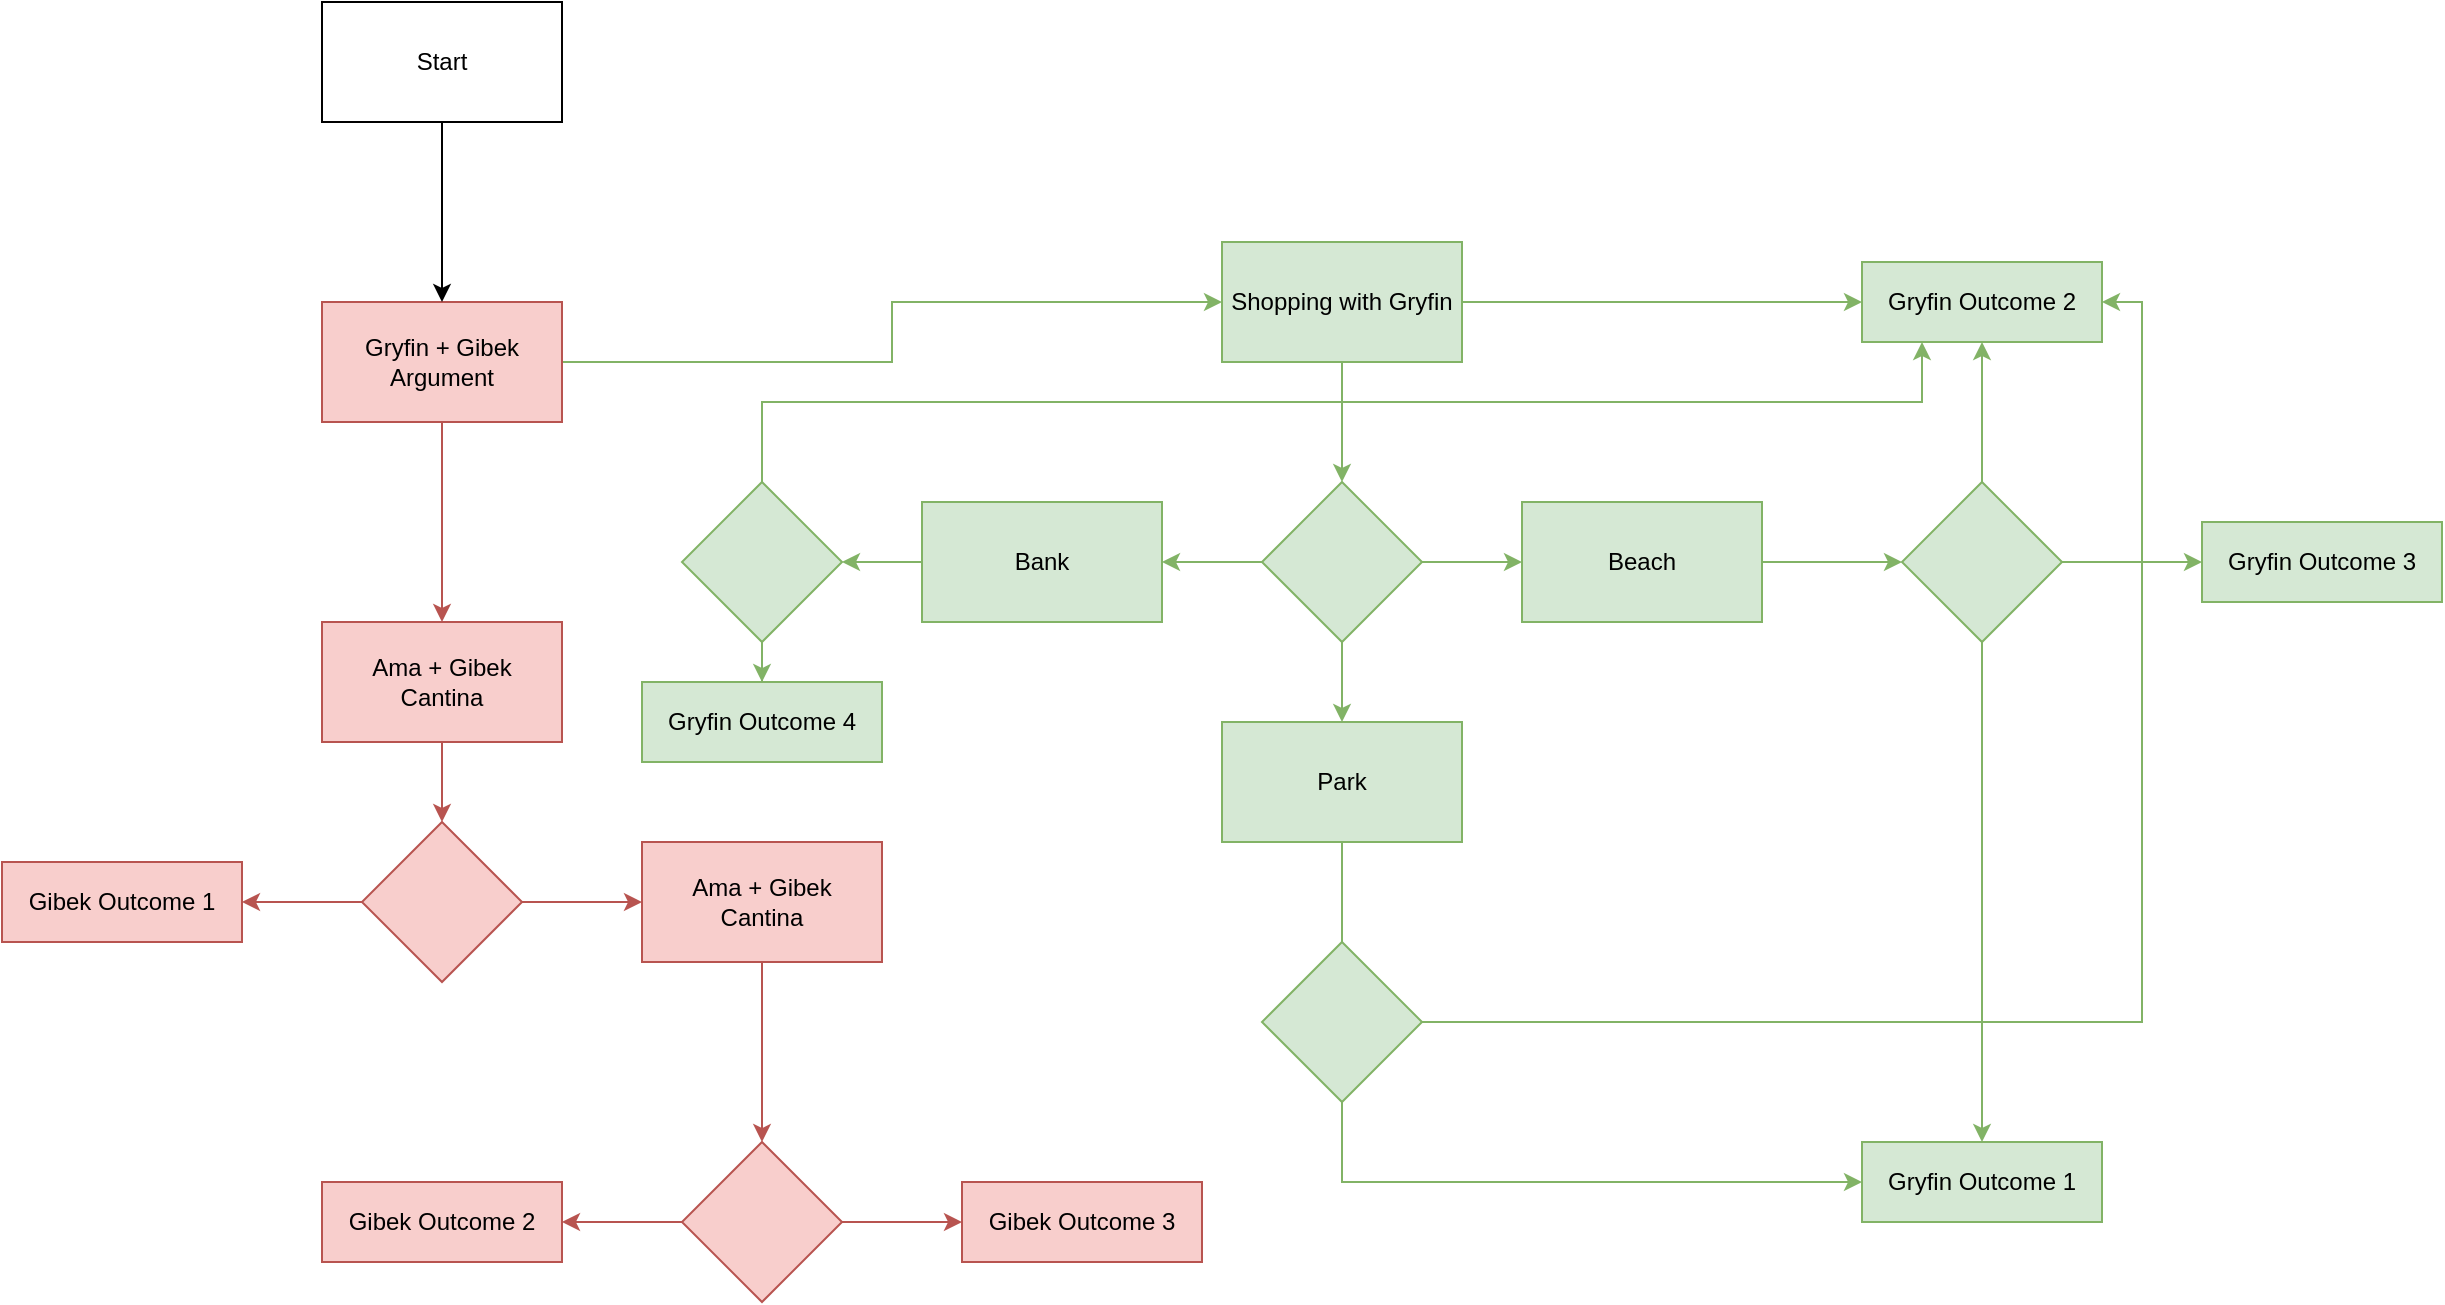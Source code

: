 <mxfile version="15.5.8" type="github">
  <diagram id="Kqes_oFT5_Saav1O1c4u" name="Page-1">
    <mxGraphModel dx="1626" dy="2545" grid="1" gridSize="10" guides="1" tooltips="1" connect="1" arrows="1" fold="1" page="1" pageScale="1" pageWidth="827" pageHeight="1169" math="0" shadow="0">
      <root>
        <mxCell id="0" />
        <mxCell id="1" parent="0" />
        <mxCell id="sISUxXmNFbpfwjOgmo3v-1" value="Gibek Outcome 1" style="rounded=0;whiteSpace=wrap;html=1;fillColor=#f8cecc;strokeColor=#b85450;" vertex="1" parent="1">
          <mxGeometry x="200" y="360" width="120" height="40" as="geometry" />
        </mxCell>
        <mxCell id="sISUxXmNFbpfwjOgmo3v-3" value="Gibek Outcome 2" style="rounded=0;whiteSpace=wrap;html=1;fillColor=#f8cecc;strokeColor=#b85450;" vertex="1" parent="1">
          <mxGeometry x="360" y="520" width="120" height="40" as="geometry" />
        </mxCell>
        <mxCell id="sISUxXmNFbpfwjOgmo3v-4" value="Gibek Outcome 3" style="rounded=0;whiteSpace=wrap;html=1;fillColor=#f8cecc;strokeColor=#b85450;" vertex="1" parent="1">
          <mxGeometry x="680" y="520" width="120" height="40" as="geometry" />
        </mxCell>
        <mxCell id="sISUxXmNFbpfwjOgmo3v-12" style="edgeStyle=orthogonalEdgeStyle;rounded=0;orthogonalLoop=1;jettySize=auto;html=1;entryX=0.5;entryY=0;entryDx=0;entryDy=0;fillColor=#f8cecc;strokeColor=#b85450;" edge="1" parent="1" source="sISUxXmNFbpfwjOgmo3v-6" target="sISUxXmNFbpfwjOgmo3v-7">
          <mxGeometry relative="1" as="geometry" />
        </mxCell>
        <mxCell id="sISUxXmNFbpfwjOgmo3v-29" style="edgeStyle=orthogonalEdgeStyle;rounded=0;orthogonalLoop=1;jettySize=auto;html=1;entryX=0;entryY=0.5;entryDx=0;entryDy=0;fillColor=#d5e8d4;strokeColor=#82b366;" edge="1" parent="1" source="sISUxXmNFbpfwjOgmo3v-6" target="sISUxXmNFbpfwjOgmo3v-24">
          <mxGeometry relative="1" as="geometry" />
        </mxCell>
        <mxCell id="sISUxXmNFbpfwjOgmo3v-6" value="Gryfin + Gibek Argument" style="rounded=0;whiteSpace=wrap;html=1;fillColor=#f8cecc;strokeColor=#b85450;" vertex="1" parent="1">
          <mxGeometry x="360" y="80" width="120" height="60" as="geometry" />
        </mxCell>
        <mxCell id="sISUxXmNFbpfwjOgmo3v-15" style="edgeStyle=orthogonalEdgeStyle;rounded=0;orthogonalLoop=1;jettySize=auto;html=1;entryX=0.5;entryY=0;entryDx=0;entryDy=0;fillColor=#f8cecc;strokeColor=#b85450;" edge="1" parent="1" source="sISUxXmNFbpfwjOgmo3v-7" target="sISUxXmNFbpfwjOgmo3v-10">
          <mxGeometry relative="1" as="geometry" />
        </mxCell>
        <mxCell id="sISUxXmNFbpfwjOgmo3v-7" value="Ama + Gibek &lt;br&gt;Cantina" style="rounded=0;whiteSpace=wrap;html=1;fillColor=#f8cecc;strokeColor=#b85450;" vertex="1" parent="1">
          <mxGeometry x="360" y="240" width="120" height="60" as="geometry" />
        </mxCell>
        <mxCell id="sISUxXmNFbpfwjOgmo3v-18" style="edgeStyle=orthogonalEdgeStyle;rounded=0;orthogonalLoop=1;jettySize=auto;html=1;entryX=0.5;entryY=0;entryDx=0;entryDy=0;fillColor=#f8cecc;strokeColor=#b85450;" edge="1" parent="1" source="sISUxXmNFbpfwjOgmo3v-8" target="sISUxXmNFbpfwjOgmo3v-11">
          <mxGeometry relative="1" as="geometry" />
        </mxCell>
        <mxCell id="sISUxXmNFbpfwjOgmo3v-8" value="Ama + Gibek &lt;br&gt;Cantina" style="rounded=0;whiteSpace=wrap;html=1;fillColor=#f8cecc;strokeColor=#b85450;" vertex="1" parent="1">
          <mxGeometry x="520" y="350" width="120" height="60" as="geometry" />
        </mxCell>
        <mxCell id="sISUxXmNFbpfwjOgmo3v-16" style="edgeStyle=orthogonalEdgeStyle;rounded=0;orthogonalLoop=1;jettySize=auto;html=1;entryX=1;entryY=0.5;entryDx=0;entryDy=0;fillColor=#f8cecc;strokeColor=#b85450;" edge="1" parent="1" source="sISUxXmNFbpfwjOgmo3v-10" target="sISUxXmNFbpfwjOgmo3v-1">
          <mxGeometry relative="1" as="geometry" />
        </mxCell>
        <mxCell id="sISUxXmNFbpfwjOgmo3v-17" style="edgeStyle=orthogonalEdgeStyle;rounded=0;orthogonalLoop=1;jettySize=auto;html=1;entryX=0;entryY=0.5;entryDx=0;entryDy=0;fillColor=#f8cecc;strokeColor=#b85450;" edge="1" parent="1" source="sISUxXmNFbpfwjOgmo3v-10" target="sISUxXmNFbpfwjOgmo3v-8">
          <mxGeometry relative="1" as="geometry" />
        </mxCell>
        <mxCell id="sISUxXmNFbpfwjOgmo3v-10" value="" style="rhombus;whiteSpace=wrap;html=1;fillColor=#f8cecc;strokeColor=#b85450;" vertex="1" parent="1">
          <mxGeometry x="380" y="340" width="80" height="80" as="geometry" />
        </mxCell>
        <mxCell id="sISUxXmNFbpfwjOgmo3v-19" style="edgeStyle=orthogonalEdgeStyle;rounded=0;orthogonalLoop=1;jettySize=auto;html=1;entryX=0;entryY=0.5;entryDx=0;entryDy=0;fillColor=#f8cecc;strokeColor=#b85450;" edge="1" parent="1" source="sISUxXmNFbpfwjOgmo3v-11" target="sISUxXmNFbpfwjOgmo3v-4">
          <mxGeometry relative="1" as="geometry" />
        </mxCell>
        <mxCell id="sISUxXmNFbpfwjOgmo3v-20" style="edgeStyle=orthogonalEdgeStyle;rounded=0;orthogonalLoop=1;jettySize=auto;html=1;entryX=1;entryY=0.5;entryDx=0;entryDy=0;fillColor=#f8cecc;strokeColor=#b85450;" edge="1" parent="1" source="sISUxXmNFbpfwjOgmo3v-11" target="sISUxXmNFbpfwjOgmo3v-3">
          <mxGeometry relative="1" as="geometry" />
        </mxCell>
        <mxCell id="sISUxXmNFbpfwjOgmo3v-11" value="" style="rhombus;whiteSpace=wrap;html=1;fillColor=#f8cecc;strokeColor=#b85450;" vertex="1" parent="1">
          <mxGeometry x="540" y="500" width="80" height="80" as="geometry" />
        </mxCell>
        <mxCell id="sISUxXmNFbpfwjOgmo3v-22" style="edgeStyle=orthogonalEdgeStyle;rounded=0;orthogonalLoop=1;jettySize=auto;html=1;entryX=0.5;entryY=0;entryDx=0;entryDy=0;" edge="1" parent="1" source="sISUxXmNFbpfwjOgmo3v-21" target="sISUxXmNFbpfwjOgmo3v-6">
          <mxGeometry relative="1" as="geometry" />
        </mxCell>
        <mxCell id="sISUxXmNFbpfwjOgmo3v-21" value="Start" style="rounded=0;whiteSpace=wrap;html=1;" vertex="1" parent="1">
          <mxGeometry x="360" y="-70" width="120" height="60" as="geometry" />
        </mxCell>
        <mxCell id="sISUxXmNFbpfwjOgmo3v-30" style="edgeStyle=orthogonalEdgeStyle;rounded=0;orthogonalLoop=1;jettySize=auto;html=1;entryX=0;entryY=0.5;entryDx=0;entryDy=0;fillColor=#d5e8d4;strokeColor=#82b366;" edge="1" parent="1" source="sISUxXmNFbpfwjOgmo3v-24" target="sISUxXmNFbpfwjOgmo3v-26">
          <mxGeometry relative="1" as="geometry" />
        </mxCell>
        <mxCell id="sISUxXmNFbpfwjOgmo3v-32" style="edgeStyle=orthogonalEdgeStyle;rounded=0;orthogonalLoop=1;jettySize=auto;html=1;entryX=0.5;entryY=0;entryDx=0;entryDy=0;fillColor=#d5e8d4;strokeColor=#82b366;" edge="1" parent="1" source="sISUxXmNFbpfwjOgmo3v-24" target="sISUxXmNFbpfwjOgmo3v-31">
          <mxGeometry relative="1" as="geometry" />
        </mxCell>
        <mxCell id="sISUxXmNFbpfwjOgmo3v-24" value="Shopping with Gryfin" style="rounded=0;whiteSpace=wrap;html=1;fillColor=#d5e8d4;strokeColor=#82b366;" vertex="1" parent="1">
          <mxGeometry x="810" y="50" width="120" height="60" as="geometry" />
        </mxCell>
        <mxCell id="sISUxXmNFbpfwjOgmo3v-25" value="Gryfin Outcome 1" style="rounded=0;whiteSpace=wrap;html=1;fillColor=#d5e8d4;strokeColor=#82b366;" vertex="1" parent="1">
          <mxGeometry x="1130" y="500" width="120" height="40" as="geometry" />
        </mxCell>
        <mxCell id="sISUxXmNFbpfwjOgmo3v-26" value="Gryfin Outcome 2" style="rounded=0;whiteSpace=wrap;html=1;fillColor=#d5e8d4;strokeColor=#82b366;" vertex="1" parent="1">
          <mxGeometry x="1130" y="60" width="120" height="40" as="geometry" />
        </mxCell>
        <mxCell id="sISUxXmNFbpfwjOgmo3v-27" value="Gryfin Outcome 3" style="rounded=0;whiteSpace=wrap;html=1;fillColor=#d5e8d4;strokeColor=#82b366;" vertex="1" parent="1">
          <mxGeometry x="1300" y="190" width="120" height="40" as="geometry" />
        </mxCell>
        <mxCell id="sISUxXmNFbpfwjOgmo3v-28" value="Gryfin Outcome 4" style="rounded=0;whiteSpace=wrap;html=1;fillColor=#d5e8d4;strokeColor=#82b366;" vertex="1" parent="1">
          <mxGeometry x="520" y="270" width="120" height="40" as="geometry" />
        </mxCell>
        <mxCell id="sISUxXmNFbpfwjOgmo3v-38" style="edgeStyle=orthogonalEdgeStyle;rounded=0;orthogonalLoop=1;jettySize=auto;html=1;entryX=1;entryY=0.5;entryDx=0;entryDy=0;fillColor=#d5e8d4;strokeColor=#82b366;" edge="1" parent="1" source="sISUxXmNFbpfwjOgmo3v-31" target="sISUxXmNFbpfwjOgmo3v-34">
          <mxGeometry relative="1" as="geometry" />
        </mxCell>
        <mxCell id="sISUxXmNFbpfwjOgmo3v-44" style="edgeStyle=orthogonalEdgeStyle;rounded=0;orthogonalLoop=1;jettySize=auto;html=1;entryX=0.5;entryY=0;entryDx=0;entryDy=0;fillColor=#d5e8d4;strokeColor=#82b366;" edge="1" parent="1" source="sISUxXmNFbpfwjOgmo3v-31" target="sISUxXmNFbpfwjOgmo3v-35">
          <mxGeometry relative="1" as="geometry" />
        </mxCell>
        <mxCell id="sISUxXmNFbpfwjOgmo3v-52" style="edgeStyle=orthogonalEdgeStyle;rounded=0;orthogonalLoop=1;jettySize=auto;html=1;entryX=0;entryY=0.5;entryDx=0;entryDy=0;fillColor=#d5e8d4;strokeColor=#82b366;" edge="1" parent="1" source="sISUxXmNFbpfwjOgmo3v-31" target="sISUxXmNFbpfwjOgmo3v-33">
          <mxGeometry relative="1" as="geometry" />
        </mxCell>
        <mxCell id="sISUxXmNFbpfwjOgmo3v-31" value="" style="rhombus;whiteSpace=wrap;html=1;fillColor=#d5e8d4;strokeColor=#82b366;" vertex="1" parent="1">
          <mxGeometry x="830" y="170" width="80" height="80" as="geometry" />
        </mxCell>
        <mxCell id="sISUxXmNFbpfwjOgmo3v-53" style="edgeStyle=orthogonalEdgeStyle;rounded=0;orthogonalLoop=1;jettySize=auto;html=1;entryX=0;entryY=0.5;entryDx=0;entryDy=0;fillColor=#d5e8d4;strokeColor=#82b366;" edge="1" parent="1" source="sISUxXmNFbpfwjOgmo3v-33" target="sISUxXmNFbpfwjOgmo3v-51">
          <mxGeometry relative="1" as="geometry" />
        </mxCell>
        <mxCell id="sISUxXmNFbpfwjOgmo3v-33" value="Beach" style="rounded=0;whiteSpace=wrap;html=1;fillColor=#d5e8d4;strokeColor=#82b366;" vertex="1" parent="1">
          <mxGeometry x="960" y="180" width="120" height="60" as="geometry" />
        </mxCell>
        <mxCell id="sISUxXmNFbpfwjOgmo3v-43" style="edgeStyle=orthogonalEdgeStyle;rounded=0;orthogonalLoop=1;jettySize=auto;html=1;entryX=1;entryY=0.5;entryDx=0;entryDy=0;fillColor=#d5e8d4;strokeColor=#82b366;" edge="1" parent="1" source="sISUxXmNFbpfwjOgmo3v-34" target="sISUxXmNFbpfwjOgmo3v-37">
          <mxGeometry relative="1" as="geometry" />
        </mxCell>
        <mxCell id="sISUxXmNFbpfwjOgmo3v-34" value="Bank" style="rounded=0;whiteSpace=wrap;html=1;fillColor=#d5e8d4;strokeColor=#82b366;" vertex="1" parent="1">
          <mxGeometry x="660" y="180" width="120" height="60" as="geometry" />
        </mxCell>
        <mxCell id="sISUxXmNFbpfwjOgmo3v-49" style="edgeStyle=orthogonalEdgeStyle;rounded=0;orthogonalLoop=1;jettySize=auto;html=1;entryX=0.5;entryY=0;entryDx=0;entryDy=0;fillColor=#d5e8d4;strokeColor=#82b366;" edge="1" parent="1" source="sISUxXmNFbpfwjOgmo3v-35">
          <mxGeometry relative="1" as="geometry">
            <mxPoint x="870" y="440" as="targetPoint" />
          </mxGeometry>
        </mxCell>
        <mxCell id="sISUxXmNFbpfwjOgmo3v-35" value="Park" style="rounded=0;whiteSpace=wrap;html=1;fillColor=#d5e8d4;strokeColor=#82b366;" vertex="1" parent="1">
          <mxGeometry x="810" y="290" width="120" height="60" as="geometry" />
        </mxCell>
        <mxCell id="sISUxXmNFbpfwjOgmo3v-41" style="edgeStyle=orthogonalEdgeStyle;rounded=0;orthogonalLoop=1;jettySize=auto;html=1;entryX=0.5;entryY=0;entryDx=0;entryDy=0;fillColor=#d5e8d4;strokeColor=#82b366;" edge="1" parent="1" source="sISUxXmNFbpfwjOgmo3v-37" target="sISUxXmNFbpfwjOgmo3v-28">
          <mxGeometry relative="1" as="geometry" />
        </mxCell>
        <mxCell id="sISUxXmNFbpfwjOgmo3v-57" style="edgeStyle=orthogonalEdgeStyle;rounded=0;orthogonalLoop=1;jettySize=auto;html=1;entryX=0.25;entryY=1;entryDx=0;entryDy=0;fillColor=#d5e8d4;strokeColor=#82b366;" edge="1" parent="1" source="sISUxXmNFbpfwjOgmo3v-37" target="sISUxXmNFbpfwjOgmo3v-26">
          <mxGeometry relative="1" as="geometry">
            <Array as="points">
              <mxPoint x="580" y="130" />
              <mxPoint x="1160" y="130" />
            </Array>
          </mxGeometry>
        </mxCell>
        <mxCell id="sISUxXmNFbpfwjOgmo3v-37" value="" style="rhombus;whiteSpace=wrap;html=1;fillColor=#d5e8d4;strokeColor=#82b366;" vertex="1" parent="1">
          <mxGeometry x="540" y="170" width="80" height="80" as="geometry" />
        </mxCell>
        <mxCell id="sISUxXmNFbpfwjOgmo3v-47" style="edgeStyle=orthogonalEdgeStyle;rounded=0;orthogonalLoop=1;jettySize=auto;html=1;fillColor=#d5e8d4;strokeColor=#82b366;entryX=0;entryY=0.5;entryDx=0;entryDy=0;" edge="1" parent="1" source="sISUxXmNFbpfwjOgmo3v-45" target="sISUxXmNFbpfwjOgmo3v-25">
          <mxGeometry relative="1" as="geometry">
            <mxPoint x="1080" y="600" as="targetPoint" />
            <Array as="points">
              <mxPoint x="870" y="520" />
            </Array>
          </mxGeometry>
        </mxCell>
        <mxCell id="sISUxXmNFbpfwjOgmo3v-48" style="edgeStyle=orthogonalEdgeStyle;rounded=0;orthogonalLoop=1;jettySize=auto;html=1;entryX=1;entryY=0.5;entryDx=0;entryDy=0;fillColor=#d5e8d4;strokeColor=#82b366;" edge="1" parent="1" source="sISUxXmNFbpfwjOgmo3v-45" target="sISUxXmNFbpfwjOgmo3v-26">
          <mxGeometry relative="1" as="geometry">
            <mxPoint x="1140" y="510.0" as="targetPoint" />
          </mxGeometry>
        </mxCell>
        <mxCell id="sISUxXmNFbpfwjOgmo3v-45" value="" style="rhombus;whiteSpace=wrap;html=1;fillColor=#d5e8d4;strokeColor=#82b366;" vertex="1" parent="1">
          <mxGeometry x="830" y="400" width="80" height="80" as="geometry" />
        </mxCell>
        <mxCell id="sISUxXmNFbpfwjOgmo3v-54" style="edgeStyle=orthogonalEdgeStyle;rounded=0;orthogonalLoop=1;jettySize=auto;html=1;entryX=0.5;entryY=1;entryDx=0;entryDy=0;fillColor=#d5e8d4;strokeColor=#82b366;" edge="1" parent="1" source="sISUxXmNFbpfwjOgmo3v-51" target="sISUxXmNFbpfwjOgmo3v-26">
          <mxGeometry relative="1" as="geometry" />
        </mxCell>
        <mxCell id="sISUxXmNFbpfwjOgmo3v-55" style="edgeStyle=orthogonalEdgeStyle;rounded=0;orthogonalLoop=1;jettySize=auto;html=1;entryX=0.5;entryY=0;entryDx=0;entryDy=0;fillColor=#d5e8d4;strokeColor=#82b366;" edge="1" parent="1" source="sISUxXmNFbpfwjOgmo3v-51" target="sISUxXmNFbpfwjOgmo3v-25">
          <mxGeometry relative="1" as="geometry">
            <mxPoint x="1500" y="240" as="targetPoint" />
          </mxGeometry>
        </mxCell>
        <mxCell id="sISUxXmNFbpfwjOgmo3v-56" style="edgeStyle=orthogonalEdgeStyle;rounded=0;orthogonalLoop=1;jettySize=auto;html=1;fillColor=#d5e8d4;strokeColor=#82b366;entryX=0;entryY=0.5;entryDx=0;entryDy=0;" edge="1" parent="1" source="sISUxXmNFbpfwjOgmo3v-51" target="sISUxXmNFbpfwjOgmo3v-27">
          <mxGeometry relative="1" as="geometry">
            <mxPoint x="1300" y="280" as="targetPoint" />
            <Array as="points">
              <mxPoint x="1290" y="210" />
              <mxPoint x="1290" y="210" />
            </Array>
          </mxGeometry>
        </mxCell>
        <mxCell id="sISUxXmNFbpfwjOgmo3v-51" value="" style="rhombus;whiteSpace=wrap;html=1;fillColor=#d5e8d4;strokeColor=#82b366;" vertex="1" parent="1">
          <mxGeometry x="1150" y="170" width="80" height="80" as="geometry" />
        </mxCell>
      </root>
    </mxGraphModel>
  </diagram>
</mxfile>
